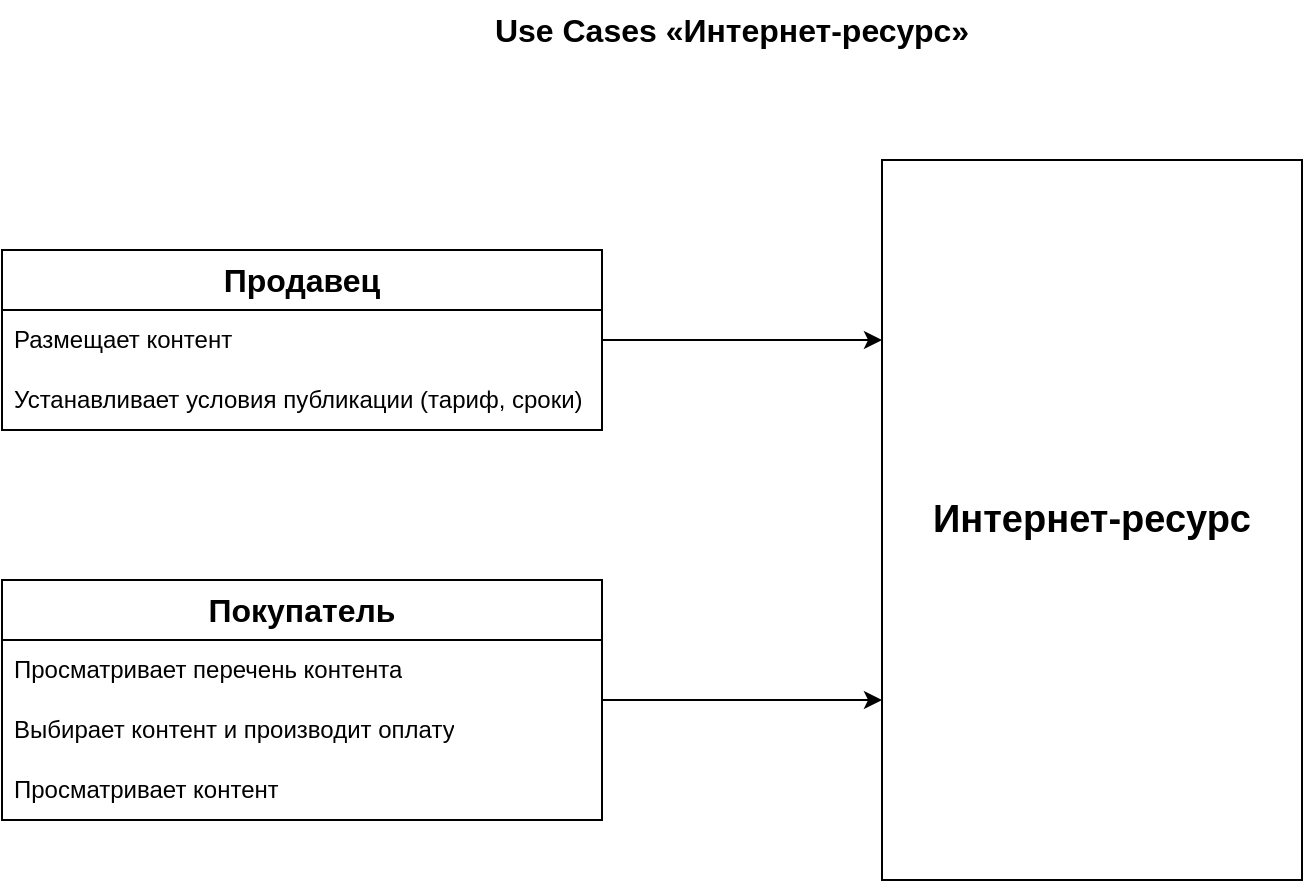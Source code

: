 <mxfile version="24.7.8" pages="3">
  <diagram name="use-cases" id="GmEgcjwTJVxlPAKcq9Ka">
    <mxGraphModel dx="1245" dy="780" grid="1" gridSize="10" guides="1" tooltips="1" connect="1" arrows="1" fold="1" page="1" pageScale="1" pageWidth="1169" pageHeight="827" math="0" shadow="0">
      <root>
        <mxCell id="0" />
        <mxCell id="1" parent="0" />
        <mxCell id="SmWtMnaCZWOa3UiYu6g--2" value="Use Cases «Интернет-ресурс»" style="text;html=1;align=center;verticalAlign=middle;whiteSpace=wrap;rounded=0;fontSize=16;fontStyle=1" parent="1" vertex="1">
          <mxGeometry x="410" y="90" width="450" height="30" as="geometry" />
        </mxCell>
        <mxCell id="OGDxPvHGEIfQSNvsUjFW-1" value="Интернет-ресурс" style="rounded=0;whiteSpace=wrap;html=1;fontSize=19;fontStyle=1" vertex="1" parent="1">
          <mxGeometry x="710" y="170" width="210" height="360" as="geometry" />
        </mxCell>
        <mxCell id="OGDxPvHGEIfQSNvsUjFW-2" value="&lt;font style=&quot;font-size: 16px;&quot;&gt;&lt;b&gt;Продавец&lt;/b&gt;&lt;/font&gt;" style="swimlane;fontStyle=0;childLayout=stackLayout;horizontal=1;startSize=30;horizontalStack=0;resizeParent=1;resizeParentMax=0;resizeLast=0;collapsible=0;marginBottom=0;whiteSpace=wrap;html=1;" vertex="1" parent="1">
          <mxGeometry x="270" y="215" width="300" height="90" as="geometry" />
        </mxCell>
        <mxCell id="OGDxPvHGEIfQSNvsUjFW-3" value="Размещает контент" style="text;strokeColor=none;fillColor=none;align=left;verticalAlign=middle;spacingLeft=4;spacingRight=4;overflow=hidden;points=[[0,0.5],[1,0.5]];portConstraint=eastwest;rotatable=0;whiteSpace=wrap;html=1;" vertex="1" parent="OGDxPvHGEIfQSNvsUjFW-2">
          <mxGeometry y="30" width="300" height="30" as="geometry" />
        </mxCell>
        <mxCell id="OGDxPvHGEIfQSNvsUjFW-4" value="Устанавливает условия публикации (тариф, сроки)" style="text;strokeColor=none;fillColor=none;align=left;verticalAlign=middle;spacingLeft=4;spacingRight=4;overflow=hidden;points=[[0,0.5],[1,0.5]];portConstraint=eastwest;rotatable=0;whiteSpace=wrap;html=1;" vertex="1" parent="OGDxPvHGEIfQSNvsUjFW-2">
          <mxGeometry y="60" width="300" height="30" as="geometry" />
        </mxCell>
        <mxCell id="OGDxPvHGEIfQSNvsUjFW-6" value="&lt;font style=&quot;font-size: 16px;&quot;&gt;&lt;b&gt;Покупатель&lt;/b&gt;&lt;/font&gt;" style="swimlane;fontStyle=0;childLayout=stackLayout;horizontal=1;startSize=30;horizontalStack=0;resizeParent=1;resizeParentMax=0;resizeLast=0;collapsible=0;marginBottom=0;whiteSpace=wrap;html=1;" vertex="1" parent="1">
          <mxGeometry x="270" y="380" width="300" height="120" as="geometry" />
        </mxCell>
        <mxCell id="OGDxPvHGEIfQSNvsUjFW-7" value="Просматривает перечень контента" style="text;strokeColor=none;fillColor=none;align=left;verticalAlign=middle;spacingLeft=4;spacingRight=4;overflow=hidden;points=[[0,0.5],[1,0.5]];portConstraint=eastwest;rotatable=0;whiteSpace=wrap;html=1;" vertex="1" parent="OGDxPvHGEIfQSNvsUjFW-6">
          <mxGeometry y="30" width="300" height="30" as="geometry" />
        </mxCell>
        <mxCell id="OGDxPvHGEIfQSNvsUjFW-8" value="Выбирает контент и производит оплату" style="text;strokeColor=none;fillColor=none;align=left;verticalAlign=middle;spacingLeft=4;spacingRight=4;overflow=hidden;points=[[0,0.5],[1,0.5]];portConstraint=eastwest;rotatable=0;whiteSpace=wrap;html=1;" vertex="1" parent="OGDxPvHGEIfQSNvsUjFW-6">
          <mxGeometry y="60" width="300" height="30" as="geometry" />
        </mxCell>
        <mxCell id="OGDxPvHGEIfQSNvsUjFW-9" value="Просматривает контент" style="text;strokeColor=none;fillColor=none;align=left;verticalAlign=middle;spacingLeft=4;spacingRight=4;overflow=hidden;points=[[0,0.5],[1,0.5]];portConstraint=eastwest;rotatable=0;whiteSpace=wrap;html=1;" vertex="1" parent="OGDxPvHGEIfQSNvsUjFW-6">
          <mxGeometry y="90" width="300" height="30" as="geometry" />
        </mxCell>
        <mxCell id="OGDxPvHGEIfQSNvsUjFW-10" value="" style="endArrow=classic;html=1;rounded=0;entryX=0;entryY=0.25;entryDx=0;entryDy=0;exitX=1;exitY=0.5;exitDx=0;exitDy=0;" edge="1" parent="1" source="OGDxPvHGEIfQSNvsUjFW-3" target="OGDxPvHGEIfQSNvsUjFW-1">
          <mxGeometry width="50" height="50" relative="1" as="geometry">
            <mxPoint x="580" y="390" as="sourcePoint" />
            <mxPoint x="630" y="340" as="targetPoint" />
          </mxGeometry>
        </mxCell>
        <mxCell id="OGDxPvHGEIfQSNvsUjFW-11" value="" style="endArrow=classic;html=1;rounded=0;entryX=0;entryY=0.75;entryDx=0;entryDy=0;" edge="1" parent="1" source="OGDxPvHGEIfQSNvsUjFW-6" target="OGDxPvHGEIfQSNvsUjFW-1">
          <mxGeometry width="50" height="50" relative="1" as="geometry">
            <mxPoint x="580" y="265" as="sourcePoint" />
            <mxPoint x="720" y="270" as="targetPoint" />
          </mxGeometry>
        </mxCell>
      </root>
    </mxGraphModel>
  </diagram>
  <diagram name="use-case-1" id="2WGT0HC8cmgSZRSBb7_J">
    <mxGraphModel dx="1058" dy="663" grid="1" gridSize="10" guides="1" tooltips="1" connect="1" arrows="1" fold="1" page="1" pageScale="1" pageWidth="1169" pageHeight="827" math="0" shadow="0">
      <root>
        <mxCell id="Vt8EMj7qNgTEwwaWrOYZ-0" />
        <mxCell id="Vt8EMj7qNgTEwwaWrOYZ-1" parent="Vt8EMj7qNgTEwwaWrOYZ-0" />
        <mxCell id="Vt8EMj7qNgTEwwaWrOYZ-2" value="Продавец" style="shape=umlActor;verticalLabelPosition=bottom;verticalAlign=top;html=1;" parent="Vt8EMj7qNgTEwwaWrOYZ-1" vertex="1">
          <mxGeometry x="250" y="350" width="30" height="60" as="geometry" />
        </mxCell>
        <mxCell id="Vt8EMj7qNgTEwwaWrOYZ-3" value="Use Case «Продавец публикует контент»" style="text;html=1;align=center;verticalAlign=middle;whiteSpace=wrap;rounded=0;fontSize=16;fontStyle=1" parent="Vt8EMj7qNgTEwwaWrOYZ-1" vertex="1">
          <mxGeometry x="350" y="110" width="450" height="30" as="geometry" />
        </mxCell>
        <mxCell id="Vt8EMj7qNgTEwwaWrOYZ-4" value="Регистрация пользователя" style="ellipse;whiteSpace=wrap;html=1;" parent="Vt8EMj7qNgTEwwaWrOYZ-1" vertex="1">
          <mxGeometry x="544" y="210" width="140" height="70" as="geometry" />
        </mxCell>
        <mxCell id="Vt8EMj7qNgTEwwaWrOYZ-5" value="Регистрируется" style="html=1;verticalAlign=bottom;endArrow=block;curved=0;rounded=0;entryX=0;entryY=0.5;entryDx=0;entryDy=0;" parent="Vt8EMj7qNgTEwwaWrOYZ-1" source="Vt8EMj7qNgTEwwaWrOYZ-2" target="Vt8EMj7qNgTEwwaWrOYZ-4" edge="1">
          <mxGeometry width="80" relative="1" as="geometry">
            <mxPoint x="500" y="390" as="sourcePoint" />
            <mxPoint x="580" y="390" as="targetPoint" />
          </mxGeometry>
        </mxCell>
        <mxCell id="Vt8EMj7qNgTEwwaWrOYZ-6" value="Размещает контент" style="ellipse;whiteSpace=wrap;html=1;" parent="Vt8EMj7qNgTEwwaWrOYZ-1" vertex="1">
          <mxGeometry x="710" y="345" width="140" height="70" as="geometry" />
        </mxCell>
        <mxCell id="Vt8EMj7qNgTEwwaWrOYZ-7" value="Размещает контент" style="html=1;verticalAlign=bottom;endArrow=block;curved=0;rounded=0;entryX=0;entryY=0.5;entryDx=0;entryDy=0;" parent="Vt8EMj7qNgTEwwaWrOYZ-1" source="Vt8EMj7qNgTEwwaWrOYZ-2" target="Vt8EMj7qNgTEwwaWrOYZ-6" edge="1">
          <mxGeometry width="80" relative="1" as="geometry">
            <mxPoint x="340" y="299" as="sourcePoint" />
            <mxPoint x="710" y="285" as="targetPoint" />
          </mxGeometry>
        </mxCell>
        <mxCell id="7tfjhs39Uqu-SJ95aKHX-0" value="Устанавливает условия публикации контента" style="ellipse;whiteSpace=wrap;html=1;" parent="Vt8EMj7qNgTEwwaWrOYZ-1" vertex="1">
          <mxGeometry x="544" y="460" width="140" height="70" as="geometry" />
        </mxCell>
        <mxCell id="7tfjhs39Uqu-SJ95aKHX-1" value="Устанавливает условия" style="html=1;verticalAlign=bottom;endArrow=block;curved=0;rounded=0;entryX=0;entryY=0.5;entryDx=0;entryDy=0;" parent="Vt8EMj7qNgTEwwaWrOYZ-1" source="Vt8EMj7qNgTEwwaWrOYZ-2" target="7tfjhs39Uqu-SJ95aKHX-0" edge="1">
          <mxGeometry width="80" relative="1" as="geometry">
            <mxPoint x="330" y="332" as="sourcePoint" />
            <mxPoint x="720" y="385" as="targetPoint" />
          </mxGeometry>
        </mxCell>
        <mxCell id="19Lu-_1h758eQFBRAPuN-3" value="Регистрация,&lt;div&gt;аутентификация&lt;/div&gt;&lt;div&gt;авторизация&lt;/div&gt;" style="strokeWidth=2;html=1;shape=mxgraph.flowchart.annotation_1;align=left;pointerEvents=1;" vertex="1" parent="Vt8EMj7qNgTEwwaWrOYZ-1">
          <mxGeometry x="840" y="130" width="130" height="60" as="geometry" />
        </mxCell>
        <mxCell id="19Lu-_1h758eQFBRAPuN-5" value="" style="endArrow=none;dashed=1;html=1;rounded=0;entryX=0;entryY=0.5;entryDx=0;entryDy=0;entryPerimeter=0;" edge="1" parent="Vt8EMj7qNgTEwwaWrOYZ-1" source="Vt8EMj7qNgTEwwaWrOYZ-4" target="19Lu-_1h758eQFBRAPuN-3">
          <mxGeometry width="50" height="50" relative="1" as="geometry">
            <mxPoint x="730" y="200" as="sourcePoint" />
            <mxPoint x="830" y="320" as="targetPoint" />
          </mxGeometry>
        </mxCell>
        <mxCell id="19Lu-_1h758eQFBRAPuN-6" value="Хранение контента&lt;div&gt;&lt;span style=&quot;background-color: initial;&quot;&gt;Изменение, удаление&lt;/span&gt;&lt;br&gt;&lt;/div&gt;" style="strokeWidth=2;html=1;shape=mxgraph.flowchart.annotation_1;align=left;pointerEvents=1;" vertex="1" parent="Vt8EMj7qNgTEwwaWrOYZ-1">
          <mxGeometry x="910" y="270" width="130" height="60" as="geometry" />
        </mxCell>
        <mxCell id="19Lu-_1h758eQFBRAPuN-7" value="" style="endArrow=none;dashed=1;html=1;rounded=0;entryX=0;entryY=0.5;entryDx=0;entryDy=0;entryPerimeter=0;" edge="1" parent="Vt8EMj7qNgTEwwaWrOYZ-1" target="19Lu-_1h758eQFBRAPuN-6" source="Vt8EMj7qNgTEwwaWrOYZ-6">
          <mxGeometry width="50" height="50" relative="1" as="geometry">
            <mxPoint x="950" y="390" as="sourcePoint" />
            <mxPoint x="950" y="441" as="targetPoint" />
          </mxGeometry>
        </mxCell>
        <mxCell id="19Lu-_1h758eQFBRAPuN-8" value="Хранение условий&amp;nbsp;&lt;div&gt;публикации контента&lt;/div&gt;" style="strokeWidth=2;html=1;shape=mxgraph.flowchart.annotation_1;align=left;pointerEvents=1;" vertex="1" parent="Vt8EMj7qNgTEwwaWrOYZ-1">
          <mxGeometry x="840" y="500" width="130" height="60" as="geometry" />
        </mxCell>
        <mxCell id="19Lu-_1h758eQFBRAPuN-9" value="" style="endArrow=none;dashed=1;html=1;rounded=0;entryX=0;entryY=0.5;entryDx=0;entryDy=0;entryPerimeter=0;" edge="1" parent="Vt8EMj7qNgTEwwaWrOYZ-1" target="19Lu-_1h758eQFBRAPuN-8" source="7tfjhs39Uqu-SJ95aKHX-0">
          <mxGeometry width="50" height="50" relative="1" as="geometry">
            <mxPoint x="590.003" y="563.719" as="sourcePoint" />
            <mxPoint x="783.55" y="720" as="targetPoint" />
          </mxGeometry>
        </mxCell>
      </root>
    </mxGraphModel>
  </diagram>
  <diagram name="use-case-2" id="v8nw64sGFWHwEgFcH8pK">
    <mxGraphModel dx="1511" dy="947" grid="1" gridSize="10" guides="1" tooltips="1" connect="1" arrows="1" fold="1" page="1" pageScale="1" pageWidth="1169" pageHeight="827" math="0" shadow="0">
      <root>
        <mxCell id="hZVybmfz3eJDpRVipqqV-0" />
        <mxCell id="hZVybmfz3eJDpRVipqqV-1" parent="hZVybmfz3eJDpRVipqqV-0" />
        <mxCell id="hZVybmfz3eJDpRVipqqV-2" value="Покупатель" style="shape=umlActor;verticalLabelPosition=bottom;verticalAlign=top;html=1;" vertex="1" parent="hZVybmfz3eJDpRVipqqV-1">
          <mxGeometry x="260" y="330" width="30" height="60" as="geometry" />
        </mxCell>
        <mxCell id="hZVybmfz3eJDpRVipqqV-3" value="Use Case «Покупатель получает контент»" style="text;html=1;align=center;verticalAlign=middle;whiteSpace=wrap;rounded=0;fontSize=16;fontStyle=1" vertex="1" parent="hZVybmfz3eJDpRVipqqV-1">
          <mxGeometry x="360" y="90" width="450" height="30" as="geometry" />
        </mxCell>
        <mxCell id="hZVybmfz3eJDpRVipqqV-4" value="Регистрация пользователя" style="ellipse;whiteSpace=wrap;html=1;" vertex="1" parent="hZVybmfz3eJDpRVipqqV-1">
          <mxGeometry x="554" y="190" width="140" height="70" as="geometry" />
        </mxCell>
        <mxCell id="hZVybmfz3eJDpRVipqqV-5" value="Регистрируется" style="html=1;verticalAlign=bottom;endArrow=block;curved=0;rounded=0;entryX=0;entryY=0.5;entryDx=0;entryDy=0;" edge="1" parent="hZVybmfz3eJDpRVipqqV-1" source="hZVybmfz3eJDpRVipqqV-2" target="hZVybmfz3eJDpRVipqqV-4">
          <mxGeometry width="80" relative="1" as="geometry">
            <mxPoint x="510" y="370" as="sourcePoint" />
            <mxPoint x="590" y="370" as="targetPoint" />
          </mxGeometry>
        </mxCell>
        <mxCell id="hZVybmfz3eJDpRVipqqV-6" value="Просмотрт перечня контента" style="ellipse;whiteSpace=wrap;html=1;" vertex="1" parent="hZVybmfz3eJDpRVipqqV-1">
          <mxGeometry x="710" y="260" width="140" height="70" as="geometry" />
        </mxCell>
        <mxCell id="hZVybmfz3eJDpRVipqqV-7" value="Просматривает перечень" style="html=1;verticalAlign=bottom;endArrow=block;curved=0;rounded=0;entryX=0;entryY=0.5;entryDx=0;entryDy=0;" edge="1" parent="hZVybmfz3eJDpRVipqqV-1" source="hZVybmfz3eJDpRVipqqV-2" target="hZVybmfz3eJDpRVipqqV-6">
          <mxGeometry width="80" relative="1" as="geometry">
            <mxPoint x="350" y="279" as="sourcePoint" />
            <mxPoint x="720" y="265" as="targetPoint" />
          </mxGeometry>
        </mxCell>
        <mxCell id="H5uatKflta_pHC8htm9M-0" value="Оплата доступа к контенту" style="ellipse;whiteSpace=wrap;html=1;" vertex="1" parent="hZVybmfz3eJDpRVipqqV-1">
          <mxGeometry x="710" y="380" width="140" height="70" as="geometry" />
        </mxCell>
        <mxCell id="9trQvxaMVQiYKKAE1lvN-0" value="Просмотр контента" style="ellipse;whiteSpace=wrap;html=1;" vertex="1" parent="hZVybmfz3eJDpRVipqqV-1">
          <mxGeometry x="554" y="450" width="140" height="70" as="geometry" />
        </mxCell>
        <mxCell id="9trQvxaMVQiYKKAE1lvN-1" value="Оплачивает доступ к контенту" style="html=1;verticalAlign=bottom;endArrow=block;curved=0;rounded=0;entryX=0;entryY=0.5;entryDx=0;entryDy=0;" edge="1" parent="hZVybmfz3eJDpRVipqqV-1" source="hZVybmfz3eJDpRVipqqV-2" target="H5uatKflta_pHC8htm9M-0">
          <mxGeometry width="80" relative="1" as="geometry">
            <mxPoint x="300" y="368" as="sourcePoint" />
            <mxPoint x="720" y="305" as="targetPoint" />
          </mxGeometry>
        </mxCell>
        <mxCell id="9trQvxaMVQiYKKAE1lvN-2" value="Просматривает контент" style="html=1;verticalAlign=bottom;endArrow=block;curved=0;rounded=0;entryX=0;entryY=0.5;entryDx=0;entryDy=0;" edge="1" parent="hZVybmfz3eJDpRVipqqV-1" source="hZVybmfz3eJDpRVipqqV-2" target="9trQvxaMVQiYKKAE1lvN-0">
          <mxGeometry width="80" relative="1" as="geometry">
            <mxPoint x="310" y="378" as="sourcePoint" />
            <mxPoint x="730" y="315" as="targetPoint" />
          </mxGeometry>
        </mxCell>
      </root>
    </mxGraphModel>
  </diagram>
</mxfile>
